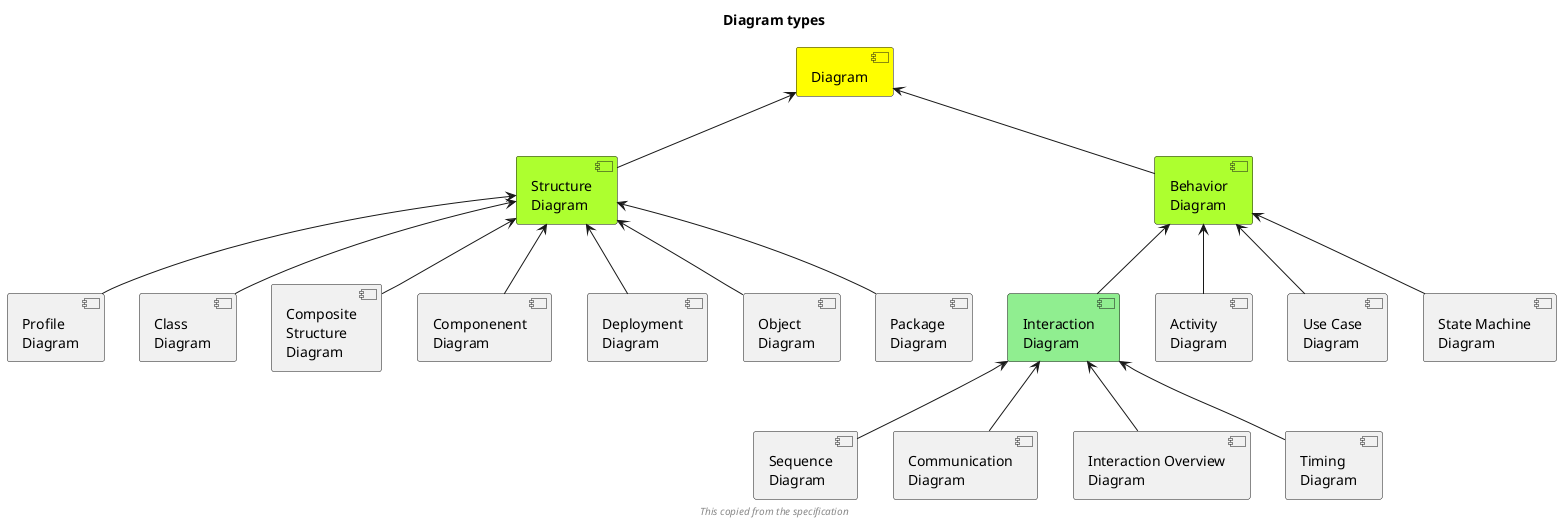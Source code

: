 @startuml

' comment next line to see a different picture:
' skinparam Linetype ortho

title "Diagram types"

[Diagram] as Diagram #Yellow

[Structure\nDiagram] as StructureDiagram #GreenYellow
[Behavior\nDiagram] as BehaviorDiagram #GreenYellow

Diagram <-down- StructureDiagram
Diagram <-down- BehaviorDiagram

StructureDiagram <-down- [Profile\nDiagram]
StructureDiagram <-down- [Class\nDiagram]
StructureDiagram <-down- [Composite\nStructure\nDiagram]
StructureDiagram <-down- [Componenent\nDiagram]
StructureDiagram <-down- [Deployment\nDiagram]
StructureDiagram <-down- [Object\nDiagram]
StructureDiagram <-down- [Package\nDiagram]

[Interaction\nDiagram] as InteractionDiagram #LightGreen

BehaviorDiagram <-down- [Activity\nDiagram]
BehaviorDiagram <-down- InteractionDiagram
BehaviorDiagram <-down- [Use Case\nDiagram]
BehaviorDiagram <-down- [State Machine\nDiagram]

InteractionDiagram <-down- [Sequence\nDiagram]
InteractionDiagram <-down- [Communication\nDiagram]
InteractionDiagram <-down- [Interaction Overview\nDiagram]
InteractionDiagram <-down- [Timing\nDiagram]

footer //This copied from the specification//

@enduml
